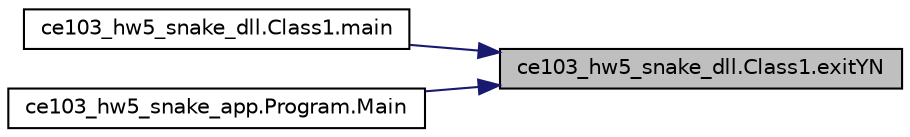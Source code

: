 digraph "ce103_hw5_snake_dll.Class1.exitYN"
{
 // INTERACTIVE_SVG=YES
 // LATEX_PDF_SIZE
  edge [fontname="Helvetica",fontsize="10",labelfontname="Helvetica",labelfontsize="10"];
  node [fontname="Helvetica",fontsize="10",shape=record];
  rankdir="RL";
  Node1 [label="ce103_hw5_snake_dll.Class1.exitYN",height=0.2,width=0.4,color="black", fillcolor="grey75", style="filled", fontcolor="black",tooltip=" "];
  Node1 -> Node2 [dir="back",color="midnightblue",fontsize="10",style="solid",fontname="Helvetica"];
  Node2 [label="ce103_hw5_snake_dll.Class1.main",height=0.2,width=0.4,color="black", fillcolor="white", style="filled",URL="$d2/dee/a00049.html#a6ffafc22a06edc44f83bbd4248c3225e",tooltip=" "];
  Node1 -> Node3 [dir="back",color="midnightblue",fontsize="10",style="solid",fontname="Helvetica"];
  Node3 [label="ce103_hw5_snake_app.Program.Main",height=0.2,width=0.4,color="black", fillcolor="white", style="filled",URL="$d6/d97/a00045.html#a3781960913402c8b5f04c0af2a67e18d",tooltip=" "];
}
